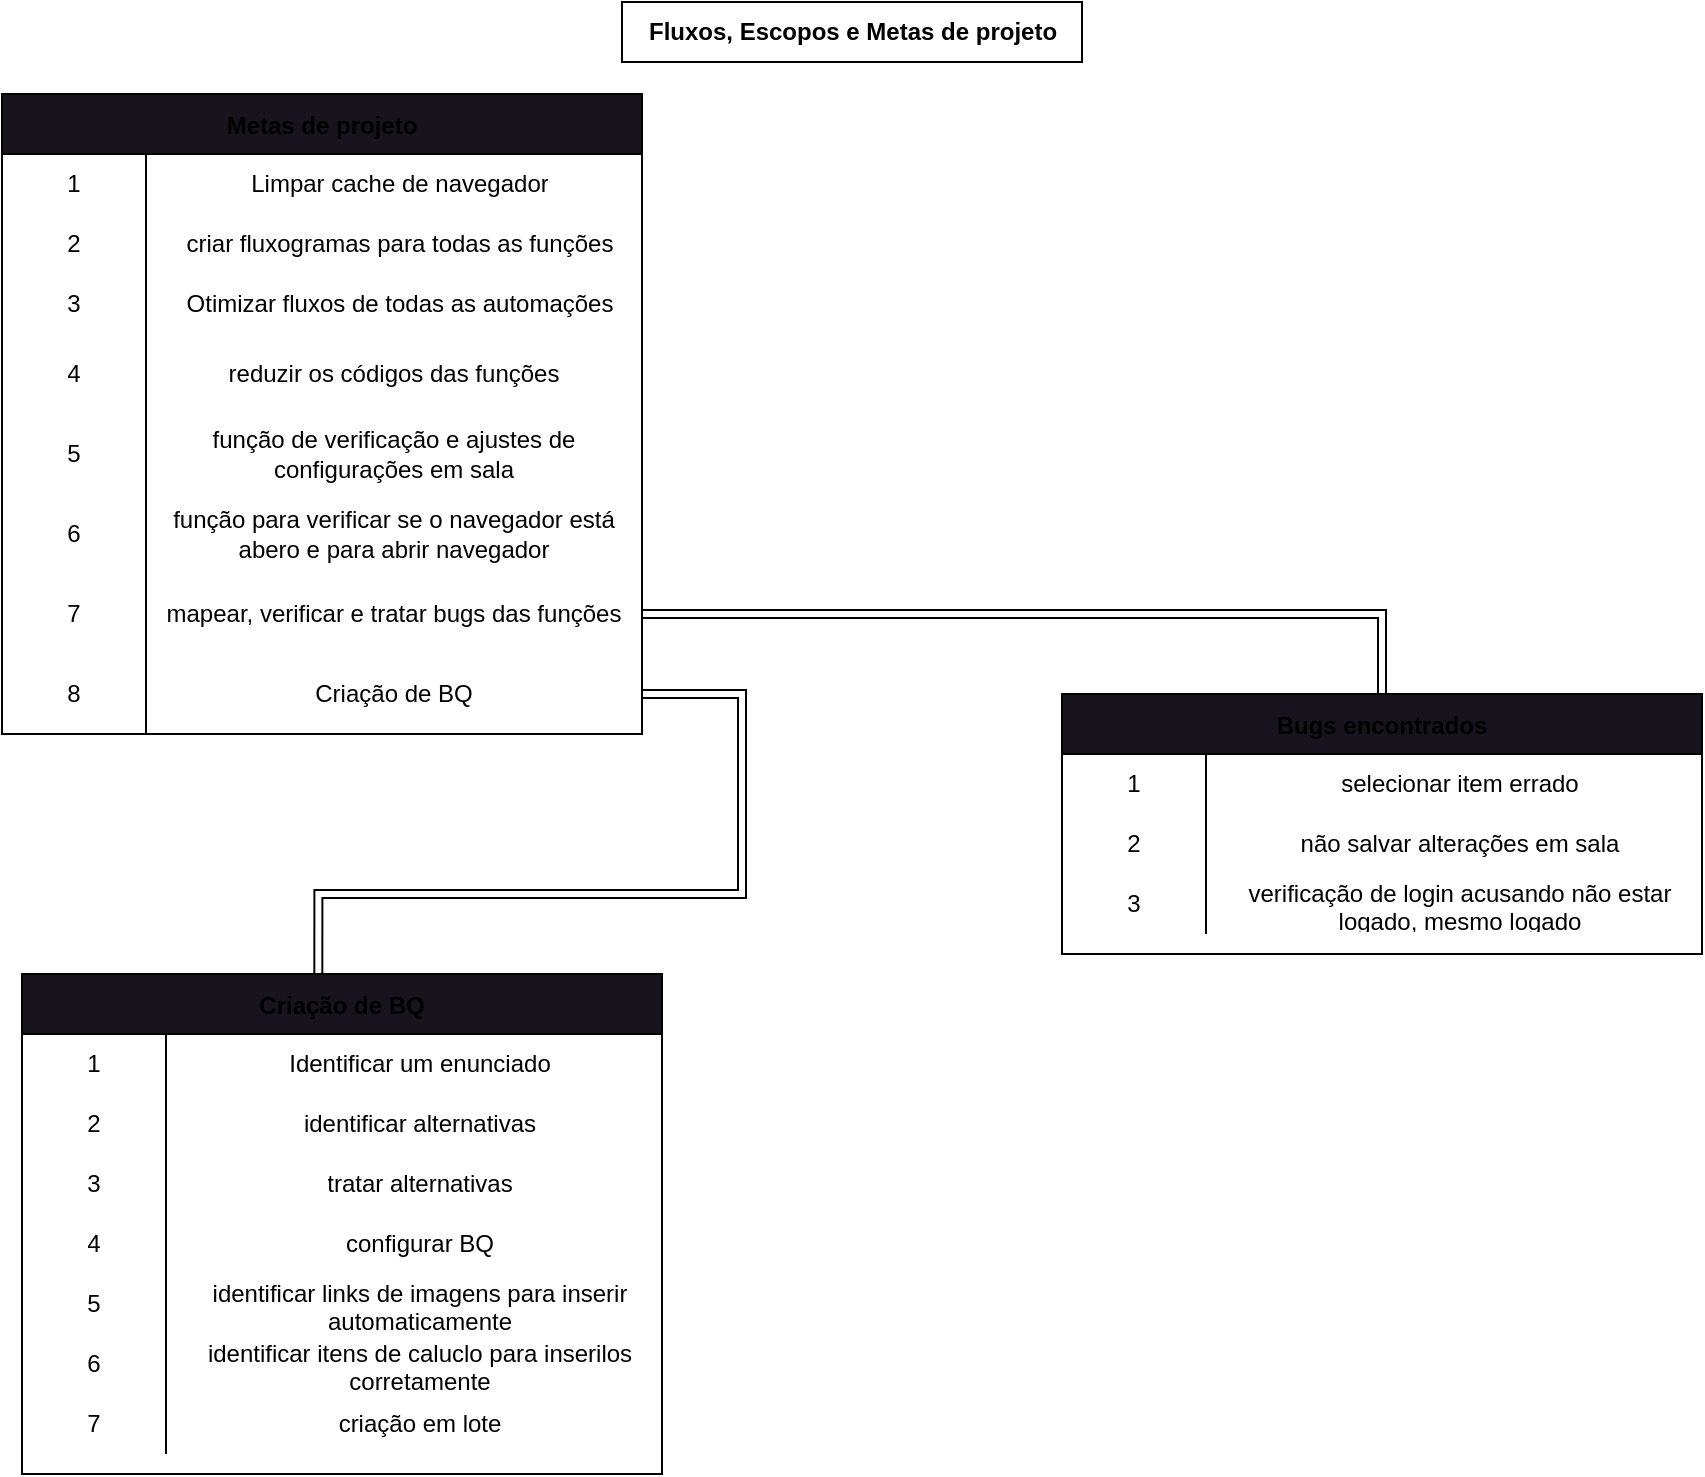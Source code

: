 <mxfile>
    <diagram id="B9PdZQO_Ei5GBUCNuIuX" name="Page-1">
        <mxGraphModel dx="949" dy="779" grid="1" gridSize="10" guides="1" tooltips="1" connect="1" arrows="1" fold="1" page="1" pageScale="1" pageWidth="850" pageHeight="1100" math="0" shadow="0">
            <root>
                <mxCell id="0"/>
                <mxCell id="1" parent="0"/>
                <mxCell id="2" value="Metas de projeto" style="shape=table;startSize=30;container=1;collapsible=0;childLayout=tableLayout;fixedRows=1;rowLines=0;fontStyle=1;fillColor=#18141D;" parent="1" vertex="1">
                    <mxGeometry y="50" width="320" height="320" as="geometry"/>
                </mxCell>
                <mxCell id="3" value="" style="shape=tableRow;horizontal=0;startSize=0;swimlaneHead=0;swimlaneBody=0;top=0;left=0;bottom=0;right=0;collapsible=0;dropTarget=0;fillColor=none;points=[[0,0.5],[1,0.5]];portConstraint=eastwest;" parent="2" vertex="1">
                    <mxGeometry y="30" width="320" height="30" as="geometry"/>
                </mxCell>
                <mxCell id="4" value="1" style="shape=partialRectangle;html=1;whiteSpace=wrap;connectable=0;fillColor=none;top=0;left=0;bottom=0;right=0;overflow=hidden;pointerEvents=1;" parent="3" vertex="1">
                    <mxGeometry width="72" height="30" as="geometry">
                        <mxRectangle width="72" height="30" as="alternateBounds"/>
                    </mxGeometry>
                </mxCell>
                <mxCell id="5" value="Limpar cache de navegador" style="shape=partialRectangle;html=1;whiteSpace=wrap;connectable=0;fillColor=none;top=0;left=0;bottom=0;right=0;align=center;spacingLeft=6;overflow=hidden;fontStyle=0" parent="3" vertex="1">
                    <mxGeometry x="72" width="248" height="30" as="geometry">
                        <mxRectangle width="248" height="30" as="alternateBounds"/>
                    </mxGeometry>
                </mxCell>
                <mxCell id="9" value="" style="shape=tableRow;horizontal=0;startSize=0;swimlaneHead=0;swimlaneBody=0;top=0;left=0;bottom=0;right=0;collapsible=0;dropTarget=0;fillColor=none;points=[[0,0.5],[1,0.5]];portConstraint=eastwest;" parent="2" vertex="1">
                    <mxGeometry y="60" width="320" height="30" as="geometry"/>
                </mxCell>
                <mxCell id="10" value="2" style="shape=partialRectangle;html=1;whiteSpace=wrap;connectable=0;fillColor=none;top=0;left=0;bottom=0;right=0;overflow=hidden;" parent="9" vertex="1">
                    <mxGeometry width="72" height="30" as="geometry">
                        <mxRectangle width="72" height="30" as="alternateBounds"/>
                    </mxGeometry>
                </mxCell>
                <mxCell id="11" value="criar fluxogramas para todas as funções" style="shape=partialRectangle;html=1;whiteSpace=wrap;connectable=0;fillColor=none;top=0;left=0;bottom=0;right=0;align=center;spacingLeft=6;overflow=hidden;fontStyle=0" parent="9" vertex="1">
                    <mxGeometry x="72" width="248" height="30" as="geometry">
                        <mxRectangle width="248" height="30" as="alternateBounds"/>
                    </mxGeometry>
                </mxCell>
                <mxCell id="6" value="" style="shape=tableRow;horizontal=0;startSize=0;swimlaneHead=0;swimlaneBody=0;top=0;left=0;bottom=0;right=0;collapsible=0;dropTarget=0;fillColor=none;points=[[0,0.5],[1,0.5]];portConstraint=eastwest;" parent="2" vertex="1">
                    <mxGeometry y="90" width="320" height="30" as="geometry"/>
                </mxCell>
                <mxCell id="7" value="3" style="shape=partialRectangle;html=1;whiteSpace=wrap;connectable=0;fillColor=none;top=0;left=0;bottom=0;right=0;overflow=hidden;" parent="6" vertex="1">
                    <mxGeometry width="72" height="30" as="geometry">
                        <mxRectangle width="72" height="30" as="alternateBounds"/>
                    </mxGeometry>
                </mxCell>
                <mxCell id="8" value="Otimizar fluxos de todas as automações" style="shape=partialRectangle;html=1;whiteSpace=wrap;connectable=0;fillColor=none;top=0;left=0;bottom=0;right=0;align=center;spacingLeft=6;overflow=hidden;fontStyle=0" parent="6" vertex="1">
                    <mxGeometry x="72" width="248" height="30" as="geometry">
                        <mxRectangle width="248" height="30" as="alternateBounds"/>
                    </mxGeometry>
                </mxCell>
                <mxCell id="27" value="" style="shape=tableRow;horizontal=0;startSize=0;swimlaneHead=0;swimlaneBody=0;top=0;left=0;bottom=0;right=0;collapsible=0;dropTarget=0;fillColor=none;points=[[0,0.5],[1,0.5]];portConstraint=eastwest;" parent="2" vertex="1">
                    <mxGeometry y="120" width="320" height="40" as="geometry"/>
                </mxCell>
                <mxCell id="28" value="4" style="shape=partialRectangle;html=1;whiteSpace=wrap;connectable=0;overflow=hidden;fillColor=none;top=0;left=0;bottom=0;right=0;pointerEvents=1;" parent="27" vertex="1">
                    <mxGeometry width="72" height="40" as="geometry">
                        <mxRectangle width="72" height="40" as="alternateBounds"/>
                    </mxGeometry>
                </mxCell>
                <mxCell id="29" value="reduzir os códigos das funções" style="shape=partialRectangle;html=1;whiteSpace=wrap;connectable=0;overflow=hidden;fillColor=none;top=0;left=0;bottom=0;right=0;pointerEvents=1;align=center;fontStyle=0" parent="27" vertex="1">
                    <mxGeometry x="72" width="248" height="40" as="geometry">
                        <mxRectangle width="248" height="40" as="alternateBounds"/>
                    </mxGeometry>
                </mxCell>
                <mxCell id="30" style="shape=tableRow;horizontal=0;startSize=0;swimlaneHead=0;swimlaneBody=0;top=0;left=0;bottom=0;right=0;collapsible=0;dropTarget=0;fillColor=none;points=[[0,0.5],[1,0.5]];portConstraint=eastwest;" parent="2" vertex="1">
                    <mxGeometry y="160" width="320" height="40" as="geometry"/>
                </mxCell>
                <mxCell id="31" value="5" style="shape=partialRectangle;html=1;whiteSpace=wrap;connectable=0;overflow=hidden;fillColor=none;top=0;left=0;bottom=0;right=0;pointerEvents=1;" parent="30" vertex="1">
                    <mxGeometry width="72" height="40" as="geometry">
                        <mxRectangle width="72" height="40" as="alternateBounds"/>
                    </mxGeometry>
                </mxCell>
                <mxCell id="32" value="função de verificação e ajustes de configurações em sala" style="shape=partialRectangle;html=1;whiteSpace=wrap;connectable=0;overflow=hidden;fillColor=none;top=0;left=0;bottom=0;right=0;pointerEvents=1;align=center;fontStyle=0" parent="30" vertex="1">
                    <mxGeometry x="72" width="248" height="40" as="geometry">
                        <mxRectangle width="248" height="40" as="alternateBounds"/>
                    </mxGeometry>
                </mxCell>
                <mxCell id="33" style="shape=tableRow;horizontal=0;startSize=0;swimlaneHead=0;swimlaneBody=0;top=0;left=0;bottom=0;right=0;collapsible=0;dropTarget=0;fillColor=none;points=[[0,0.5],[1,0.5]];portConstraint=eastwest;" parent="2" vertex="1">
                    <mxGeometry y="200" width="320" height="40" as="geometry"/>
                </mxCell>
                <mxCell id="34" value="6" style="shape=partialRectangle;html=1;whiteSpace=wrap;connectable=0;overflow=hidden;fillColor=none;top=0;left=0;bottom=0;right=0;pointerEvents=1;" parent="33" vertex="1">
                    <mxGeometry width="72" height="40" as="geometry">
                        <mxRectangle width="72" height="40" as="alternateBounds"/>
                    </mxGeometry>
                </mxCell>
                <mxCell id="35" value="função para verificar se o navegador está abero e para abrir navegador" style="shape=partialRectangle;html=1;whiteSpace=wrap;connectable=0;overflow=hidden;fillColor=none;top=0;left=0;bottom=0;right=0;pointerEvents=1;align=center;fontStyle=0" parent="33" vertex="1">
                    <mxGeometry x="72" width="248" height="40" as="geometry">
                        <mxRectangle width="248" height="40" as="alternateBounds"/>
                    </mxGeometry>
                </mxCell>
                <mxCell id="36" style="shape=tableRow;horizontal=0;startSize=0;swimlaneHead=0;swimlaneBody=0;top=0;left=0;bottom=0;right=0;collapsible=0;dropTarget=0;fillColor=none;points=[[0,0.5],[1,0.5]];portConstraint=eastwest;" parent="2" vertex="1">
                    <mxGeometry y="240" width="320" height="40" as="geometry"/>
                </mxCell>
                <mxCell id="37" value="7" style="shape=partialRectangle;html=1;whiteSpace=wrap;connectable=0;overflow=hidden;fillColor=none;top=0;left=0;bottom=0;right=0;pointerEvents=1;" parent="36" vertex="1">
                    <mxGeometry width="72" height="40" as="geometry">
                        <mxRectangle width="72" height="40" as="alternateBounds"/>
                    </mxGeometry>
                </mxCell>
                <mxCell id="38" value="mapear, verificar e tratar bugs das funções" style="shape=partialRectangle;html=1;whiteSpace=wrap;connectable=1;overflow=hidden;fillColor=none;top=0;left=0;bottom=0;right=0;pointerEvents=1;align=center;fontStyle=0;movable=1;resizable=1;rotatable=1;deletable=1;editable=1;" parent="36" vertex="1">
                    <mxGeometry x="72" width="248" height="40" as="geometry">
                        <mxRectangle width="248" height="40" as="alternateBounds"/>
                    </mxGeometry>
                </mxCell>
                <mxCell id="73" style="shape=tableRow;horizontal=0;startSize=0;swimlaneHead=0;swimlaneBody=0;top=0;left=0;bottom=0;right=0;collapsible=0;dropTarget=0;fillColor=none;points=[[0,0.5],[1,0.5]];portConstraint=eastwest;" parent="2" vertex="1">
                    <mxGeometry y="280" width="320" height="40" as="geometry"/>
                </mxCell>
                <mxCell id="74" value="8" style="shape=partialRectangle;html=1;whiteSpace=wrap;connectable=0;overflow=hidden;fillColor=none;top=0;left=0;bottom=0;right=0;pointerEvents=1;" parent="73" vertex="1">
                    <mxGeometry width="72" height="40" as="geometry">
                        <mxRectangle width="72" height="40" as="alternateBounds"/>
                    </mxGeometry>
                </mxCell>
                <mxCell id="75" value="Criação de BQ" style="shape=partialRectangle;html=1;whiteSpace=wrap;connectable=0;overflow=hidden;fillColor=none;top=0;left=0;bottom=0;right=0;pointerEvents=1;align=center;fontStyle=0" parent="73" vertex="1">
                    <mxGeometry x="72" width="248" height="40" as="geometry">
                        <mxRectangle width="248" height="40" as="alternateBounds"/>
                    </mxGeometry>
                </mxCell>
                <mxCell id="45" value="Bugs encontrados" style="shape=table;startSize=30;container=1;collapsible=0;childLayout=tableLayout;fixedRows=1;rowLines=0;fontStyle=1;fillColor=#18141D;movable=1;resizable=1;rotatable=1;deletable=1;editable=1;connectable=1;" parent="1" vertex="1">
                    <mxGeometry x="530" y="350" width="320" height="130" as="geometry"/>
                </mxCell>
                <mxCell id="46" value="" style="shape=tableRow;horizontal=0;startSize=0;swimlaneHead=0;swimlaneBody=0;top=0;left=0;bottom=0;right=0;collapsible=0;dropTarget=0;fillColor=none;points=[[0,0.5],[1,0.5]];portConstraint=eastwest;" parent="45" vertex="1">
                    <mxGeometry y="30" width="320" height="30" as="geometry"/>
                </mxCell>
                <mxCell id="47" value="1" style="shape=partialRectangle;html=1;whiteSpace=wrap;connectable=0;fillColor=none;top=0;left=0;bottom=0;right=0;overflow=hidden;pointerEvents=1;" parent="46" vertex="1">
                    <mxGeometry width="72" height="30" as="geometry">
                        <mxRectangle width="72" height="30" as="alternateBounds"/>
                    </mxGeometry>
                </mxCell>
                <mxCell id="48" value="selecionar item errado" style="shape=partialRectangle;html=1;whiteSpace=wrap;connectable=0;fillColor=none;top=0;left=0;bottom=0;right=0;align=center;spacingLeft=6;overflow=hidden;fontStyle=0" parent="46" vertex="1">
                    <mxGeometry x="72" width="248" height="30" as="geometry">
                        <mxRectangle width="248" height="30" as="alternateBounds"/>
                    </mxGeometry>
                </mxCell>
                <mxCell id="49" value="" style="shape=tableRow;horizontal=0;startSize=0;swimlaneHead=0;swimlaneBody=0;top=0;left=0;bottom=0;right=0;collapsible=0;dropTarget=0;fillColor=none;points=[[0,0.5],[1,0.5]];portConstraint=eastwest;" parent="45" vertex="1">
                    <mxGeometry y="60" width="320" height="30" as="geometry"/>
                </mxCell>
                <mxCell id="50" value="2" style="shape=partialRectangle;html=1;whiteSpace=wrap;connectable=0;fillColor=none;top=0;left=0;bottom=0;right=0;overflow=hidden;" parent="49" vertex="1">
                    <mxGeometry width="72" height="30" as="geometry">
                        <mxRectangle width="72" height="30" as="alternateBounds"/>
                    </mxGeometry>
                </mxCell>
                <mxCell id="51" value="não salvar alterações em sala" style="shape=partialRectangle;html=1;whiteSpace=wrap;connectable=0;fillColor=none;top=0;left=0;bottom=0;right=0;align=center;spacingLeft=6;overflow=hidden;fontStyle=0" parent="49" vertex="1">
                    <mxGeometry x="72" width="248" height="30" as="geometry">
                        <mxRectangle width="248" height="30" as="alternateBounds"/>
                    </mxGeometry>
                </mxCell>
                <mxCell id="79" style="shape=tableRow;horizontal=0;startSize=0;swimlaneHead=0;swimlaneBody=0;top=0;left=0;bottom=0;right=0;collapsible=0;dropTarget=0;fillColor=none;points=[[0,0.5],[1,0.5]];portConstraint=eastwest;" parent="45" vertex="1">
                    <mxGeometry y="90" width="320" height="30" as="geometry"/>
                </mxCell>
                <mxCell id="80" value="3" style="shape=partialRectangle;html=1;whiteSpace=wrap;connectable=0;fillColor=none;top=0;left=0;bottom=0;right=0;overflow=hidden;" parent="79" vertex="1">
                    <mxGeometry width="72" height="30" as="geometry">
                        <mxRectangle width="72" height="30" as="alternateBounds"/>
                    </mxGeometry>
                </mxCell>
                <mxCell id="81" value="verificação de login acusando não estar logado, mesmo logado" style="shape=partialRectangle;html=1;whiteSpace=wrap;connectable=0;fillColor=none;top=0;left=0;bottom=0;right=0;align=center;spacingLeft=6;overflow=hidden;fontStyle=0" parent="79" vertex="1">
                    <mxGeometry x="72" width="248" height="30" as="geometry">
                        <mxRectangle width="248" height="30" as="alternateBounds"/>
                    </mxGeometry>
                </mxCell>
                <mxCell id="82" value="" style="edgeStyle=segmentEdgeStyle;endArrow=classic;html=1;curved=0;rounded=0;endSize=8;startSize=8;sourcePerimeterSpacing=0;targetPerimeterSpacing=0;shape=link;exitX=1;exitY=0.5;exitDx=0;exitDy=0;entryX=0.5;entryY=0;entryDx=0;entryDy=0;" edge="1" parent="1" source="38" target="45">
                    <mxGeometry width="100" relative="1" as="geometry">
                        <mxPoint x="430" y="80" as="sourcePoint"/>
                        <mxPoint x="530" y="120" as="targetPoint"/>
                        <Array as="points">
                            <mxPoint x="690" y="310"/>
                        </Array>
                    </mxGeometry>
                </mxCell>
                <mxCell id="83" value="" style="edgeStyle=segmentEdgeStyle;endArrow=classic;html=1;curved=0;rounded=0;endSize=8;startSize=8;sourcePerimeterSpacing=0;targetPerimeterSpacing=0;shape=link;exitX=1;exitY=0.5;exitDx=0;exitDy=0;entryX=0.463;entryY=0.015;entryDx=0;entryDy=0;entryPerimeter=0;width=4;" edge="1" parent="1" source="73" target="118">
                    <mxGeometry width="100" relative="1" as="geometry">
                        <mxPoint x="270" y="420" as="sourcePoint"/>
                        <mxPoint x="160" y="540" as="targetPoint"/>
                        <Array as="points">
                            <mxPoint x="370" y="350"/>
                            <mxPoint x="370" y="450"/>
                            <mxPoint x="158" y="450"/>
                        </Array>
                    </mxGeometry>
                </mxCell>
                <mxCell id="118" value="Criação de BQ" style="shape=table;startSize=30;container=1;collapsible=0;childLayout=tableLayout;fixedRows=1;rowLines=0;fontStyle=1;fillColor=#18141D;movable=1;resizable=1;rotatable=1;deletable=1;editable=1;connectable=1;" vertex="1" parent="1">
                    <mxGeometry x="10" y="490" width="320" height="250" as="geometry"/>
                </mxCell>
                <mxCell id="119" value="" style="shape=tableRow;horizontal=0;startSize=0;swimlaneHead=0;swimlaneBody=0;top=0;left=0;bottom=0;right=0;collapsible=0;dropTarget=0;fillColor=none;points=[[0,0.5],[1,0.5]];portConstraint=eastwest;" vertex="1" parent="118">
                    <mxGeometry y="30" width="320" height="30" as="geometry"/>
                </mxCell>
                <mxCell id="120" value="1" style="shape=partialRectangle;html=1;whiteSpace=wrap;connectable=0;fillColor=none;top=0;left=0;bottom=0;right=0;overflow=hidden;pointerEvents=1;" vertex="1" parent="119">
                    <mxGeometry width="72" height="30" as="geometry">
                        <mxRectangle width="72" height="30" as="alternateBounds"/>
                    </mxGeometry>
                </mxCell>
                <mxCell id="121" value="Identificar um enunciado" style="shape=partialRectangle;html=1;whiteSpace=wrap;connectable=0;fillColor=none;top=0;left=0;bottom=0;right=0;align=center;spacingLeft=6;overflow=hidden;fontStyle=0" vertex="1" parent="119">
                    <mxGeometry x="72" width="248" height="30" as="geometry">
                        <mxRectangle width="248" height="30" as="alternateBounds"/>
                    </mxGeometry>
                </mxCell>
                <mxCell id="122" value="" style="shape=tableRow;horizontal=0;startSize=0;swimlaneHead=0;swimlaneBody=0;top=0;left=0;bottom=0;right=0;collapsible=0;dropTarget=0;fillColor=none;points=[[0,0.5],[1,0.5]];portConstraint=eastwest;" vertex="1" parent="118">
                    <mxGeometry y="60" width="320" height="30" as="geometry"/>
                </mxCell>
                <mxCell id="123" value="2" style="shape=partialRectangle;html=1;whiteSpace=wrap;connectable=0;fillColor=none;top=0;left=0;bottom=0;right=0;overflow=hidden;" vertex="1" parent="122">
                    <mxGeometry width="72" height="30" as="geometry">
                        <mxRectangle width="72" height="30" as="alternateBounds"/>
                    </mxGeometry>
                </mxCell>
                <mxCell id="124" value="identificar alternativas" style="shape=partialRectangle;html=1;whiteSpace=wrap;connectable=0;fillColor=none;top=0;left=0;bottom=0;right=0;align=center;spacingLeft=6;overflow=hidden;fontStyle=0" vertex="1" parent="122">
                    <mxGeometry x="72" width="248" height="30" as="geometry">
                        <mxRectangle width="248" height="30" as="alternateBounds"/>
                    </mxGeometry>
                </mxCell>
                <mxCell id="125" style="shape=tableRow;horizontal=0;startSize=0;swimlaneHead=0;swimlaneBody=0;top=0;left=0;bottom=0;right=0;collapsible=0;dropTarget=0;fillColor=none;points=[[0,0.5],[1,0.5]];portConstraint=eastwest;" vertex="1" parent="118">
                    <mxGeometry y="90" width="320" height="30" as="geometry"/>
                </mxCell>
                <mxCell id="126" value="3" style="shape=partialRectangle;html=1;whiteSpace=wrap;connectable=0;fillColor=none;top=0;left=0;bottom=0;right=0;overflow=hidden;" vertex="1" parent="125">
                    <mxGeometry width="72" height="30" as="geometry">
                        <mxRectangle width="72" height="30" as="alternateBounds"/>
                    </mxGeometry>
                </mxCell>
                <mxCell id="127" value="tratar alternativas" style="shape=partialRectangle;html=1;whiteSpace=wrap;connectable=0;fillColor=none;top=0;left=0;bottom=0;right=0;align=center;spacingLeft=6;overflow=hidden;fontStyle=0" vertex="1" parent="125">
                    <mxGeometry x="72" width="248" height="30" as="geometry">
                        <mxRectangle width="248" height="30" as="alternateBounds"/>
                    </mxGeometry>
                </mxCell>
                <mxCell id="128" style="shape=tableRow;horizontal=0;startSize=0;swimlaneHead=0;swimlaneBody=0;top=0;left=0;bottom=0;right=0;collapsible=0;dropTarget=0;fillColor=none;points=[[0,0.5],[1,0.5]];portConstraint=eastwest;" vertex="1" parent="118">
                    <mxGeometry y="120" width="320" height="30" as="geometry"/>
                </mxCell>
                <mxCell id="129" value="4" style="shape=partialRectangle;html=1;whiteSpace=wrap;connectable=0;fillColor=none;top=0;left=0;bottom=0;right=0;overflow=hidden;" vertex="1" parent="128">
                    <mxGeometry width="72" height="30" as="geometry">
                        <mxRectangle width="72" height="30" as="alternateBounds"/>
                    </mxGeometry>
                </mxCell>
                <mxCell id="130" value="configurar BQ" style="shape=partialRectangle;html=1;whiteSpace=wrap;connectable=0;fillColor=none;top=0;left=0;bottom=0;right=0;align=center;spacingLeft=6;overflow=hidden;fontStyle=0" vertex="1" parent="128">
                    <mxGeometry x="72" width="248" height="30" as="geometry">
                        <mxRectangle width="248" height="30" as="alternateBounds"/>
                    </mxGeometry>
                </mxCell>
                <mxCell id="131" style="shape=tableRow;horizontal=0;startSize=0;swimlaneHead=0;swimlaneBody=0;top=0;left=0;bottom=0;right=0;collapsible=0;dropTarget=0;fillColor=none;points=[[0,0.5],[1,0.5]];portConstraint=eastwest;" vertex="1" parent="118">
                    <mxGeometry y="150" width="320" height="30" as="geometry"/>
                </mxCell>
                <mxCell id="132" value="5" style="shape=partialRectangle;html=1;whiteSpace=wrap;connectable=0;fillColor=none;top=0;left=0;bottom=0;right=0;overflow=hidden;" vertex="1" parent="131">
                    <mxGeometry width="72" height="30" as="geometry">
                        <mxRectangle width="72" height="30" as="alternateBounds"/>
                    </mxGeometry>
                </mxCell>
                <mxCell id="133" value="identificar links de imagens para inserir automaticamente" style="shape=partialRectangle;html=1;whiteSpace=wrap;connectable=0;fillColor=none;top=0;left=0;bottom=0;right=0;align=center;spacingLeft=6;overflow=hidden;fontStyle=0" vertex="1" parent="131">
                    <mxGeometry x="72" width="248" height="30" as="geometry">
                        <mxRectangle width="248" height="30" as="alternateBounds"/>
                    </mxGeometry>
                </mxCell>
                <mxCell id="134" style="shape=tableRow;horizontal=0;startSize=0;swimlaneHead=0;swimlaneBody=0;top=0;left=0;bottom=0;right=0;collapsible=0;dropTarget=0;fillColor=none;points=[[0,0.5],[1,0.5]];portConstraint=eastwest;" vertex="1" parent="118">
                    <mxGeometry y="180" width="320" height="30" as="geometry"/>
                </mxCell>
                <mxCell id="135" value="6" style="shape=partialRectangle;html=1;whiteSpace=wrap;connectable=0;fillColor=none;top=0;left=0;bottom=0;right=0;overflow=hidden;" vertex="1" parent="134">
                    <mxGeometry width="72" height="30" as="geometry">
                        <mxRectangle width="72" height="30" as="alternateBounds"/>
                    </mxGeometry>
                </mxCell>
                <mxCell id="136" value="identificar itens de caluclo para inserilos corretamente" style="shape=partialRectangle;html=1;whiteSpace=wrap;connectable=0;fillColor=none;top=0;left=0;bottom=0;right=0;align=center;spacingLeft=6;overflow=hidden;fontStyle=0" vertex="1" parent="134">
                    <mxGeometry x="72" width="248" height="30" as="geometry">
                        <mxRectangle width="248" height="30" as="alternateBounds"/>
                    </mxGeometry>
                </mxCell>
                <mxCell id="137" style="shape=tableRow;horizontal=0;startSize=0;swimlaneHead=0;swimlaneBody=0;top=0;left=0;bottom=0;right=0;collapsible=0;dropTarget=0;fillColor=none;points=[[0,0.5],[1,0.5]];portConstraint=eastwest;" vertex="1" parent="118">
                    <mxGeometry y="210" width="320" height="30" as="geometry"/>
                </mxCell>
                <mxCell id="138" value="7" style="shape=partialRectangle;html=1;whiteSpace=wrap;connectable=0;fillColor=none;top=0;left=0;bottom=0;right=0;overflow=hidden;" vertex="1" parent="137">
                    <mxGeometry width="72" height="30" as="geometry">
                        <mxRectangle width="72" height="30" as="alternateBounds"/>
                    </mxGeometry>
                </mxCell>
                <mxCell id="139" value="criação em lote" style="shape=partialRectangle;html=1;whiteSpace=wrap;connectable=0;fillColor=none;top=0;left=0;bottom=0;right=0;align=center;spacingLeft=6;overflow=hidden;fontStyle=0" vertex="1" parent="137">
                    <mxGeometry x="72" width="248" height="30" as="geometry">
                        <mxRectangle width="248" height="30" as="alternateBounds"/>
                    </mxGeometry>
                </mxCell>
                <mxCell id="143" value="Fluxos, Escopos e Metas de projeto" style="text;html=1;align=center;verticalAlign=middle;resizable=0;points=[];autosize=1;strokeColor=default;fillColor=none;fontStyle=1;labelBorderColor=none;" vertex="1" parent="1">
                    <mxGeometry x="310" y="4" width="230" height="30" as="geometry"/>
                </mxCell>
            </root>
        </mxGraphModel>
    </diagram>
</mxfile>